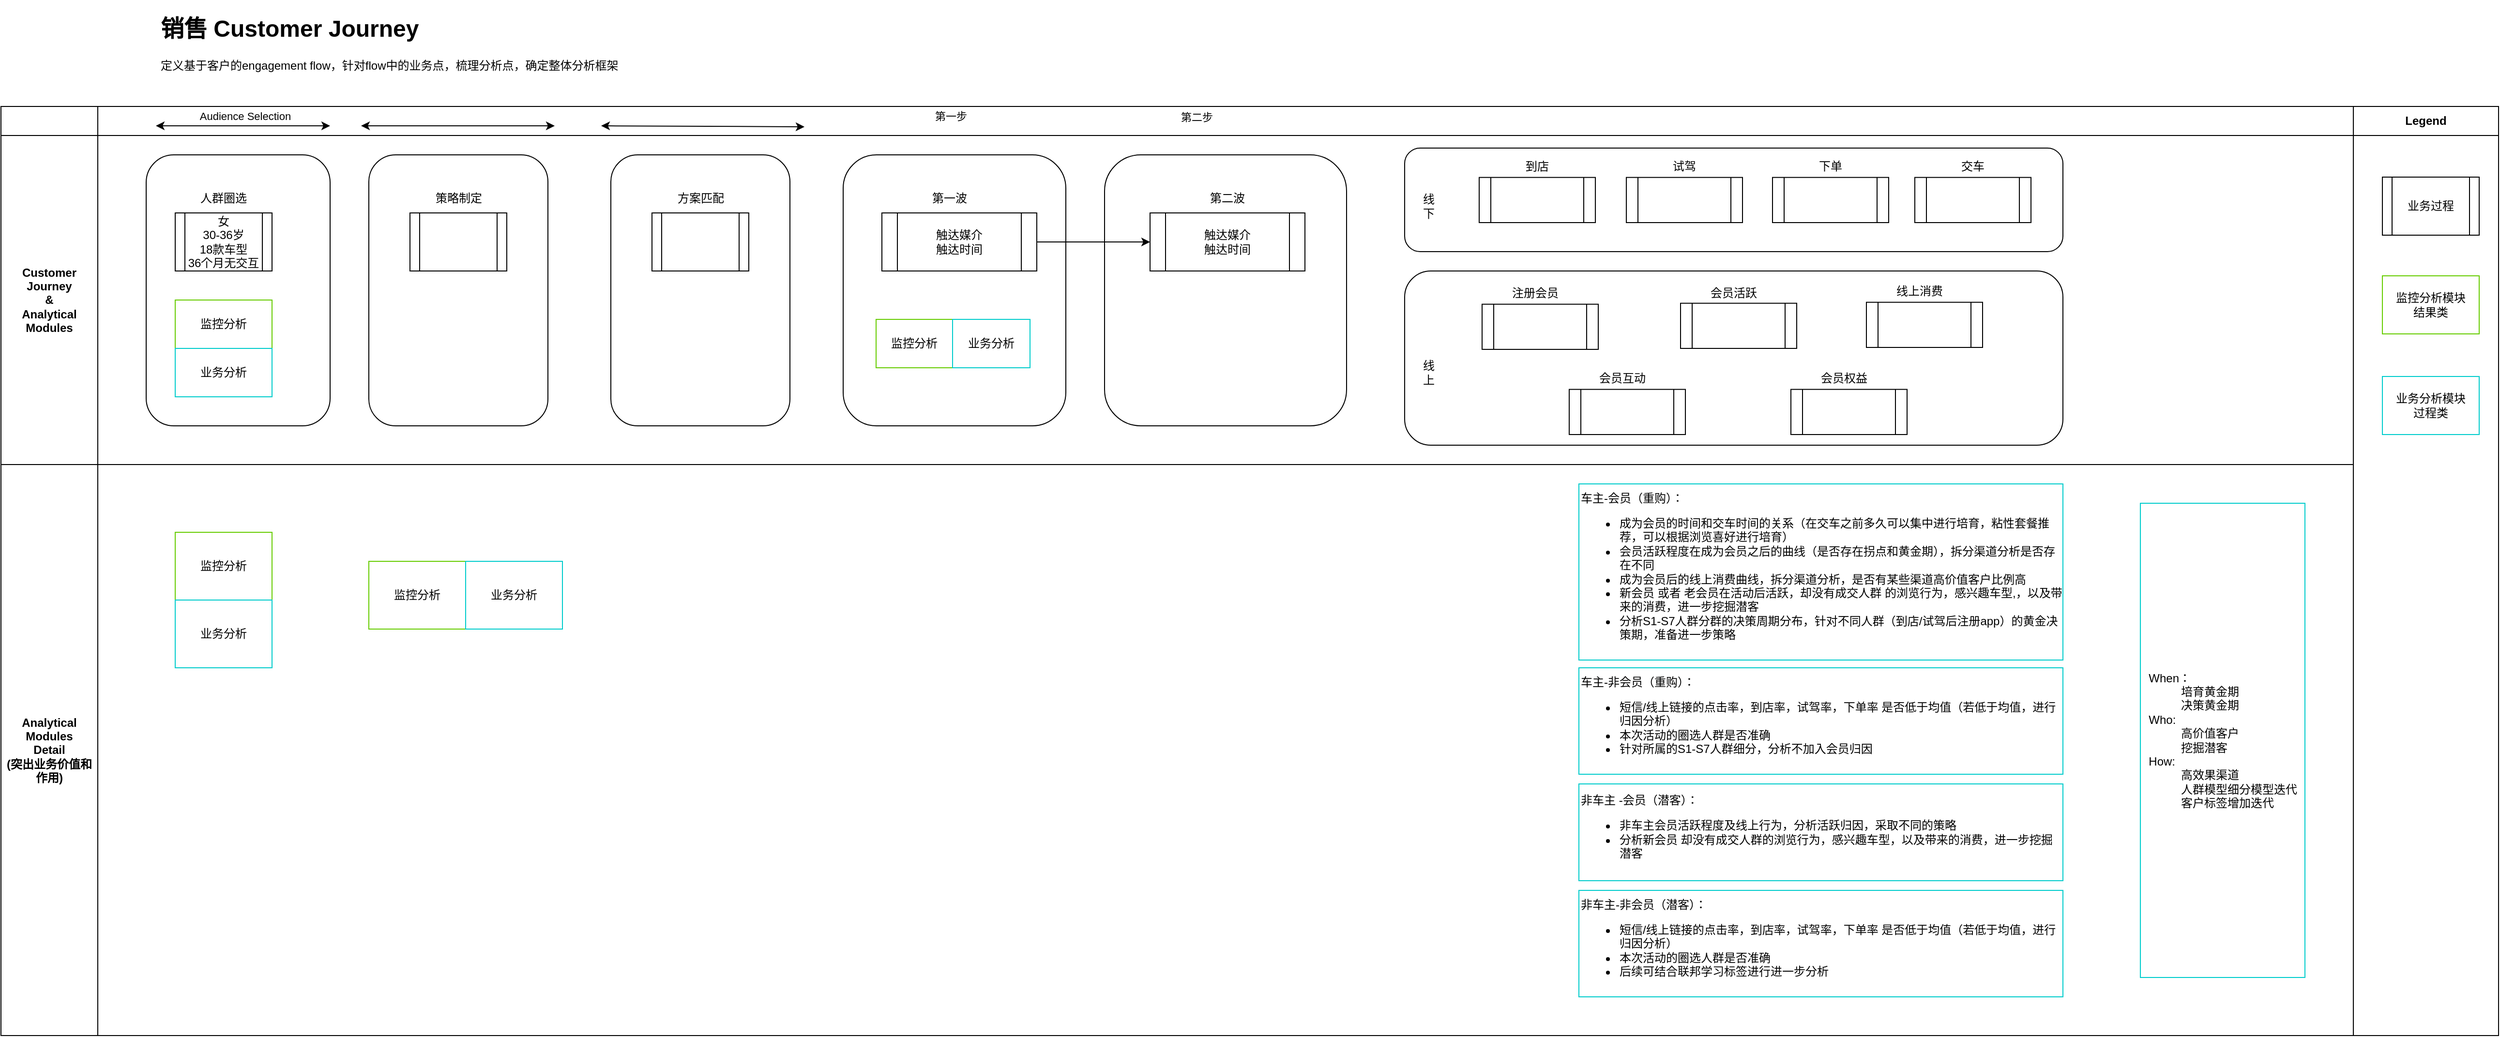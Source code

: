 <mxfile version="20.3.0" type="github" pages="3">
  <diagram id="NFTLbqO-WQb6DqNa27zx" name="XXX Customer Journey">
    <mxGraphModel dx="2807" dy="618" grid="1" gridSize="10" guides="1" tooltips="1" connect="1" arrows="1" fold="1" page="1" pageScale="1" pageWidth="1654" pageHeight="1169" math="0" shadow="0">
      <root>
        <mxCell id="0" />
        <mxCell id="1" parent="0" />
        <mxCell id="ck5TydxHsIJJEnThvY5n-50" value="" style="shape=table;html=1;whiteSpace=wrap;startSize=0;container=1;collapsible=0;childLayout=tableLayout;strokeColor=#000000;fillColor=none;" parent="1" vertex="1">
          <mxGeometry x="-150" y="110" width="2580" height="960" as="geometry" />
        </mxCell>
        <mxCell id="ck5TydxHsIJJEnThvY5n-51" value="" style="shape=tableRow;horizontal=0;startSize=0;swimlaneHead=0;swimlaneBody=0;top=0;left=0;bottom=0;right=0;collapsible=0;dropTarget=0;fillColor=none;points=[[0,0.5],[1,0.5]];portConstraint=eastwest;strokeColor=#000000;" parent="ck5TydxHsIJJEnThvY5n-50" vertex="1">
          <mxGeometry width="2580" height="30" as="geometry" />
        </mxCell>
        <mxCell id="ck5TydxHsIJJEnThvY5n-52" value="" style="shape=partialRectangle;html=1;whiteSpace=wrap;connectable=0;fillColor=none;top=0;left=0;bottom=0;right=0;overflow=hidden;strokeColor=#000000;" parent="ck5TydxHsIJJEnThvY5n-51" vertex="1">
          <mxGeometry width="100" height="30" as="geometry">
            <mxRectangle width="100" height="30" as="alternateBounds" />
          </mxGeometry>
        </mxCell>
        <mxCell id="ck5TydxHsIJJEnThvY5n-53" value="" style="shape=partialRectangle;html=1;whiteSpace=wrap;connectable=0;fillColor=none;top=0;left=0;bottom=0;right=0;overflow=hidden;strokeColor=#000000;" parent="ck5TydxHsIJJEnThvY5n-51" vertex="1">
          <mxGeometry x="100" width="2330" height="30" as="geometry">
            <mxRectangle width="2330" height="30" as="alternateBounds" />
          </mxGeometry>
        </mxCell>
        <mxCell id="ck5TydxHsIJJEnThvY5n-54" value="&lt;b style=&quot;text-align: left;&quot;&gt;Legend&lt;/b&gt;" style="shape=partialRectangle;html=1;whiteSpace=wrap;connectable=0;fillColor=none;top=0;left=0;bottom=0;right=0;overflow=hidden;strokeColor=#000000;" parent="ck5TydxHsIJJEnThvY5n-51" vertex="1">
          <mxGeometry x="2430" width="150" height="30" as="geometry">
            <mxRectangle width="150" height="30" as="alternateBounds" />
          </mxGeometry>
        </mxCell>
        <mxCell id="ck5TydxHsIJJEnThvY5n-55" value="" style="shape=tableRow;horizontal=0;startSize=0;swimlaneHead=0;swimlaneBody=0;top=0;left=0;bottom=0;right=0;collapsible=0;dropTarget=0;fillColor=none;points=[[0,0.5],[1,0.5]];portConstraint=eastwest;strokeColor=#000000;" parent="ck5TydxHsIJJEnThvY5n-50" vertex="1">
          <mxGeometry y="30" width="2580" height="340" as="geometry" />
        </mxCell>
        <mxCell id="ck5TydxHsIJJEnThvY5n-56" value="&lt;b&gt;Customer Journey&lt;br&gt;&amp;amp;&lt;br&gt;Analytical Modules&lt;br&gt;&lt;/b&gt;" style="shape=partialRectangle;html=1;whiteSpace=wrap;connectable=0;fillColor=none;top=0;left=0;bottom=0;right=0;overflow=hidden;strokeColor=#000000;" parent="ck5TydxHsIJJEnThvY5n-55" vertex="1">
          <mxGeometry width="100" height="340" as="geometry">
            <mxRectangle width="100" height="340" as="alternateBounds" />
          </mxGeometry>
        </mxCell>
        <mxCell id="ck5TydxHsIJJEnThvY5n-57" value="" style="shape=partialRectangle;html=1;whiteSpace=wrap;connectable=0;fillColor=none;top=0;left=0;bottom=0;right=0;overflow=hidden;strokeColor=#000000;" parent="ck5TydxHsIJJEnThvY5n-55" vertex="1">
          <mxGeometry x="100" width="2330" height="340" as="geometry">
            <mxRectangle width="2330" height="340" as="alternateBounds" />
          </mxGeometry>
        </mxCell>
        <mxCell id="ck5TydxHsIJJEnThvY5n-58" value="" style="shape=partialRectangle;html=1;whiteSpace=wrap;connectable=0;fillColor=none;top=0;left=0;bottom=0;right=0;overflow=hidden;strokeColor=#000000;rowspan=2;colspan=1;" parent="ck5TydxHsIJJEnThvY5n-55" vertex="1">
          <mxGeometry x="2430" width="150" height="930" as="geometry">
            <mxRectangle width="150" height="340" as="alternateBounds" />
          </mxGeometry>
        </mxCell>
        <mxCell id="ck5TydxHsIJJEnThvY5n-59" value="" style="shape=tableRow;horizontal=0;startSize=0;swimlaneHead=0;swimlaneBody=0;top=0;left=0;bottom=0;right=0;collapsible=0;dropTarget=0;fillColor=none;points=[[0,0.5],[1,0.5]];portConstraint=eastwest;strokeColor=#000000;" parent="ck5TydxHsIJJEnThvY5n-50" vertex="1">
          <mxGeometry y="370" width="2580" height="590" as="geometry" />
        </mxCell>
        <mxCell id="ck5TydxHsIJJEnThvY5n-60" value="&lt;b&gt;Analytical Modules&lt;br&gt;Detail&lt;br&gt;(突出业务价值和作用)&lt;br&gt;&lt;/b&gt;" style="shape=partialRectangle;html=1;whiteSpace=wrap;connectable=0;fillColor=none;top=0;left=0;bottom=0;right=0;overflow=hidden;strokeColor=#000000;" parent="ck5TydxHsIJJEnThvY5n-59" vertex="1">
          <mxGeometry width="100" height="590" as="geometry">
            <mxRectangle width="100" height="590" as="alternateBounds" />
          </mxGeometry>
        </mxCell>
        <mxCell id="ck5TydxHsIJJEnThvY5n-61" value="" style="shape=partialRectangle;html=1;whiteSpace=wrap;connectable=0;fillColor=none;top=0;left=0;bottom=0;right=0;overflow=hidden;strokeColor=#000000;" parent="ck5TydxHsIJJEnThvY5n-59" vertex="1">
          <mxGeometry x="100" width="2330" height="590" as="geometry">
            <mxRectangle width="2330" height="590" as="alternateBounds" />
          </mxGeometry>
        </mxCell>
        <mxCell id="ck5TydxHsIJJEnThvY5n-62" value="" style="shape=partialRectangle;html=1;whiteSpace=wrap;connectable=0;fillColor=none;top=0;left=0;bottom=0;right=0;overflow=hidden;pointerEvents=1;strokeColor=#000000;" parent="ck5TydxHsIJJEnThvY5n-59" vertex="1" visible="0">
          <mxGeometry x="2430" width="150" height="590" as="geometry">
            <mxRectangle width="150" height="590" as="alternateBounds" />
          </mxGeometry>
        </mxCell>
        <mxCell id="CvH_J8DFizbyk-mOEBhl-1" value="&lt;h1&gt;销售 Customer Journey&lt;/h1&gt;&lt;p&gt;定义基于客户的engagement flow，针对flow中的业务点，梳理分析点，确定整体分析框架&lt;/p&gt;" style="text;html=1;strokeColor=none;fillColor=none;spacing=5;spacingTop=-20;whiteSpace=wrap;overflow=hidden;rounded=0;" parent="1" vertex="1">
          <mxGeometry x="10" y="10" width="1150" height="80" as="geometry" />
        </mxCell>
        <mxCell id="ck5TydxHsIJJEnThvY5n-1" value="" style="rounded=1;whiteSpace=wrap;html=1;fillColor=none;" parent="1" vertex="1">
          <mxGeometry y="160" width="190" height="280" as="geometry" />
        </mxCell>
        <mxCell id="ck5TydxHsIJJEnThvY5n-2" value="" style="endArrow=classic;startArrow=classic;html=1;rounded=0;" parent="1" edge="1">
          <mxGeometry width="50" height="50" relative="1" as="geometry">
            <mxPoint x="222" y="130" as="sourcePoint" />
            <mxPoint x="422" y="130" as="targetPoint" />
          </mxGeometry>
        </mxCell>
        <mxCell id="ck5TydxHsIJJEnThvY5n-5" value="第一步" style="edgeLabel;html=1;align=center;verticalAlign=middle;resizable=0;points=[];" parent="ck5TydxHsIJJEnThvY5n-2" vertex="1" connectable="0">
          <mxGeometry x="0.118" y="2" relative="1" as="geometry">
            <mxPoint x="497" y="-8" as="offset" />
          </mxGeometry>
        </mxCell>
        <mxCell id="ck5TydxHsIJJEnThvY5n-6" value="" style="endArrow=classic;startArrow=classic;html=1;rounded=0;" parent="1" edge="1">
          <mxGeometry width="50" height="50" relative="1" as="geometry">
            <mxPoint x="10" y="130.0" as="sourcePoint" />
            <mxPoint x="190" y="130" as="targetPoint" />
          </mxGeometry>
        </mxCell>
        <mxCell id="ck5TydxHsIJJEnThvY5n-7" value="Audience Selection" style="edgeLabel;html=1;align=center;verticalAlign=middle;resizable=0;points=[];" parent="ck5TydxHsIJJEnThvY5n-6" vertex="1" connectable="0">
          <mxGeometry x="0.118" y="2" relative="1" as="geometry">
            <mxPoint x="-9" y="-8" as="offset" />
          </mxGeometry>
        </mxCell>
        <mxCell id="ck5TydxHsIJJEnThvY5n-9" value="监控分析" style="text;html=1;strokeColor=#66CC00;fillColor=none;align=center;verticalAlign=middle;whiteSpace=wrap;rounded=0;" parent="1" vertex="1">
          <mxGeometry x="30" y="310" width="100" height="50" as="geometry" />
        </mxCell>
        <mxCell id="ck5TydxHsIJJEnThvY5n-13" value="业务分析" style="text;html=1;strokeColor=#00CCCC;fillColor=none;align=center;verticalAlign=middle;whiteSpace=wrap;rounded=0;" parent="1" vertex="1">
          <mxGeometry x="30" y="360" width="100" height="50" as="geometry" />
        </mxCell>
        <mxCell id="ck5TydxHsIJJEnThvY5n-16" value="" style="group" parent="1" vertex="1" connectable="0">
          <mxGeometry x="30" y="190" width="100" height="90" as="geometry" />
        </mxCell>
        <mxCell id="ck5TydxHsIJJEnThvY5n-14" value="女&lt;br&gt;30-36岁&lt;br&gt;18款车型&lt;br&gt;36个月无交互" style="shape=process;whiteSpace=wrap;html=1;backgroundOutline=1;" parent="ck5TydxHsIJJEnThvY5n-16" vertex="1">
          <mxGeometry y="30" width="100" height="60" as="geometry" />
        </mxCell>
        <mxCell id="ck5TydxHsIJJEnThvY5n-15" value="人群圈选" style="text;html=1;strokeColor=none;fillColor=none;align=center;verticalAlign=middle;whiteSpace=wrap;rounded=0;" parent="ck5TydxHsIJJEnThvY5n-16" vertex="1">
          <mxGeometry x="20" width="60" height="30" as="geometry" />
        </mxCell>
        <mxCell id="ck5TydxHsIJJEnThvY5n-17" value="" style="rounded=1;whiteSpace=wrap;html=1;strokeColor=#000000;fillColor=none;" parent="1" vertex="1">
          <mxGeometry x="720" y="160" width="230" height="280" as="geometry" />
        </mxCell>
        <mxCell id="ck5TydxHsIJJEnThvY5n-23" value="" style="group" parent="1" vertex="1" connectable="0">
          <mxGeometry x="750" y="190" width="160" height="90" as="geometry" />
        </mxCell>
        <mxCell id="ck5TydxHsIJJEnThvY5n-18" value="触达媒介&lt;br&gt;触达时间" style="shape=process;whiteSpace=wrap;html=1;backgroundOutline=1;strokeColor=#000000;fillColor=none;" parent="ck5TydxHsIJJEnThvY5n-23" vertex="1">
          <mxGeometry x="10" y="30" width="160" height="60" as="geometry" />
        </mxCell>
        <mxCell id="ck5TydxHsIJJEnThvY5n-22" value="第一波" style="text;html=1;strokeColor=none;fillColor=none;align=center;verticalAlign=middle;whiteSpace=wrap;rounded=0;" parent="ck5TydxHsIJJEnThvY5n-23" vertex="1">
          <mxGeometry x="57.143" width="45.714" height="30" as="geometry" />
        </mxCell>
        <mxCell id="ck5TydxHsIJJEnThvY5n-32" value="监控分析" style="text;html=1;strokeColor=#66CC00;fillColor=none;align=center;verticalAlign=middle;whiteSpace=wrap;rounded=0;" parent="1" vertex="1">
          <mxGeometry x="754" y="330" width="79" height="50" as="geometry" />
        </mxCell>
        <mxCell id="ck5TydxHsIJJEnThvY5n-33" value="业务分析" style="text;html=1;strokeColor=#00CCCC;fillColor=none;align=center;verticalAlign=middle;whiteSpace=wrap;rounded=0;" parent="1" vertex="1">
          <mxGeometry x="833" y="330" width="80" height="50" as="geometry" />
        </mxCell>
        <mxCell id="ck5TydxHsIJJEnThvY5n-64" value="监控分析" style="text;html=1;strokeColor=#66CC00;fillColor=none;align=center;verticalAlign=middle;whiteSpace=wrap;rounded=0;" parent="1" vertex="1">
          <mxGeometry x="30" y="550" width="100" height="70" as="geometry" />
        </mxCell>
        <mxCell id="ck5TydxHsIJJEnThvY5n-65" value="业务分析" style="text;html=1;strokeColor=#00CCCC;fillColor=none;align=center;verticalAlign=middle;whiteSpace=wrap;rounded=0;" parent="1" vertex="1">
          <mxGeometry x="30" y="620" width="100" height="70" as="geometry" />
        </mxCell>
        <mxCell id="ck5TydxHsIJJEnThvY5n-66" value="监控分析" style="text;html=1;strokeColor=#66CC00;fillColor=none;align=center;verticalAlign=middle;whiteSpace=wrap;rounded=0;" parent="1" vertex="1">
          <mxGeometry x="230" y="580" width="100" height="70" as="geometry" />
        </mxCell>
        <mxCell id="ck5TydxHsIJJEnThvY5n-67" value="业务分析" style="text;html=1;strokeColor=#00CCCC;fillColor=none;align=center;verticalAlign=middle;whiteSpace=wrap;rounded=0;" parent="1" vertex="1">
          <mxGeometry x="330" y="580" width="100" height="70" as="geometry" />
        </mxCell>
        <mxCell id="pwChOn__jn3sr3UGAWhn-2" value="" style="rounded=1;whiteSpace=wrap;html=1;strokeColor=#000000;fillColor=none;" vertex="1" parent="1">
          <mxGeometry x="1300" y="153" width="680" height="107" as="geometry" />
        </mxCell>
        <mxCell id="pwChOn__jn3sr3UGAWhn-3" value="&#xa;&#xa;&#xa;" style="group" vertex="1" connectable="0" parent="1">
          <mxGeometry x="1377" y="160" width="120" height="70" as="geometry" />
        </mxCell>
        <mxCell id="pwChOn__jn3sr3UGAWhn-4" value="&lt;br&gt;&lt;br&gt;&lt;br&gt;&lt;br&gt;&lt;br&gt;&lt;br&gt;&lt;br&gt;&lt;br&gt;" style="shape=process;whiteSpace=wrap;html=1;backgroundOutline=1;strokeColor=#000000;fillColor=none;" vertex="1" parent="pwChOn__jn3sr3UGAWhn-3">
          <mxGeometry y="23.333" width="120" height="46.667" as="geometry" />
        </mxCell>
        <mxCell id="pwChOn__jn3sr3UGAWhn-5" value="到店" style="text;html=1;strokeColor=none;fillColor=none;align=center;verticalAlign=middle;whiteSpace=wrap;rounded=0;" vertex="1" parent="pwChOn__jn3sr3UGAWhn-3">
          <mxGeometry x="42.857" width="34.286" height="23.333" as="geometry" />
        </mxCell>
        <mxCell id="pwChOn__jn3sr3UGAWhn-6" value="" style="rounded=1;whiteSpace=wrap;html=1;strokeColor=#000000;fillColor=none;" vertex="1" parent="1">
          <mxGeometry x="990" y="160" width="250" height="280" as="geometry" />
        </mxCell>
        <mxCell id="pwChOn__jn3sr3UGAWhn-7" value="" style="endArrow=classic;startArrow=classic;html=1;rounded=0;" edge="1" parent="1">
          <mxGeometry width="50" height="50" relative="1" as="geometry">
            <mxPoint x="470" y="130" as="sourcePoint" />
            <mxPoint x="680" y="131" as="targetPoint" />
          </mxGeometry>
        </mxCell>
        <mxCell id="pwChOn__jn3sr3UGAWhn-8" value="第二步" style="edgeLabel;html=1;align=center;verticalAlign=middle;resizable=0;points=[];" vertex="1" connectable="0" parent="pwChOn__jn3sr3UGAWhn-7">
          <mxGeometry x="0.118" y="2" relative="1" as="geometry">
            <mxPoint x="497" y="-8" as="offset" />
          </mxGeometry>
        </mxCell>
        <mxCell id="pwChOn__jn3sr3UGAWhn-9" value="" style="group" vertex="1" connectable="0" parent="1">
          <mxGeometry x="1037" y="190" width="160" height="90" as="geometry" />
        </mxCell>
        <mxCell id="pwChOn__jn3sr3UGAWhn-10" value="触达媒介&lt;br&gt;触达时间" style="shape=process;whiteSpace=wrap;html=1;backgroundOutline=1;strokeColor=#000000;fillColor=none;" vertex="1" parent="pwChOn__jn3sr3UGAWhn-9">
          <mxGeometry y="30" width="160" height="60" as="geometry" />
        </mxCell>
        <mxCell id="pwChOn__jn3sr3UGAWhn-11" value="第二波" style="text;html=1;strokeColor=none;fillColor=none;align=center;verticalAlign=middle;whiteSpace=wrap;rounded=0;" vertex="1" parent="pwChOn__jn3sr3UGAWhn-9">
          <mxGeometry x="57.143" width="45.714" height="30" as="geometry" />
        </mxCell>
        <mxCell id="pwChOn__jn3sr3UGAWhn-12" style="edgeStyle=orthogonalEdgeStyle;rounded=0;orthogonalLoop=1;jettySize=auto;html=1;entryX=0;entryY=0.5;entryDx=0;entryDy=0;" edge="1" parent="1" source="ck5TydxHsIJJEnThvY5n-18" target="pwChOn__jn3sr3UGAWhn-10">
          <mxGeometry relative="1" as="geometry" />
        </mxCell>
        <mxCell id="pwChOn__jn3sr3UGAWhn-13" value="" style="group" vertex="1" connectable="0" parent="1">
          <mxGeometry x="1529" y="160" width="120" height="70" as="geometry" />
        </mxCell>
        <mxCell id="pwChOn__jn3sr3UGAWhn-14" value="&lt;br&gt;&lt;br&gt;&lt;br&gt;&lt;br&gt;&lt;br&gt;&lt;br&gt;&lt;br&gt;&lt;br&gt;" style="shape=process;whiteSpace=wrap;html=1;backgroundOutline=1;strokeColor=#000000;fillColor=none;" vertex="1" parent="pwChOn__jn3sr3UGAWhn-13">
          <mxGeometry y="23.333" width="120" height="46.667" as="geometry" />
        </mxCell>
        <mxCell id="pwChOn__jn3sr3UGAWhn-15" value="试驾" style="text;html=1;strokeColor=none;fillColor=none;align=center;verticalAlign=middle;whiteSpace=wrap;rounded=0;" vertex="1" parent="pwChOn__jn3sr3UGAWhn-13">
          <mxGeometry x="42.857" width="34.286" height="23.333" as="geometry" />
        </mxCell>
        <mxCell id="pwChOn__jn3sr3UGAWhn-16" value="" style="group" vertex="1" connectable="0" parent="1">
          <mxGeometry x="1680" y="160" width="120" height="70" as="geometry" />
        </mxCell>
        <mxCell id="pwChOn__jn3sr3UGAWhn-17" value="&lt;br&gt;&lt;br&gt;&lt;br&gt;&lt;br&gt;&lt;br&gt;&lt;br&gt;&lt;br&gt;&lt;br&gt;" style="shape=process;whiteSpace=wrap;html=1;backgroundOutline=1;strokeColor=#000000;fillColor=none;" vertex="1" parent="pwChOn__jn3sr3UGAWhn-16">
          <mxGeometry y="23.333" width="120" height="46.667" as="geometry" />
        </mxCell>
        <mxCell id="pwChOn__jn3sr3UGAWhn-18" value="下单" style="text;html=1;strokeColor=none;fillColor=none;align=center;verticalAlign=middle;whiteSpace=wrap;rounded=0;" vertex="1" parent="pwChOn__jn3sr3UGAWhn-16">
          <mxGeometry x="42.857" width="34.286" height="23.333" as="geometry" />
        </mxCell>
        <mxCell id="pwChOn__jn3sr3UGAWhn-19" value="" style="group" vertex="1" connectable="0" parent="1">
          <mxGeometry x="1827" y="160" width="120" height="70" as="geometry" />
        </mxCell>
        <mxCell id="pwChOn__jn3sr3UGAWhn-20" value="&lt;br&gt;&lt;br&gt;&lt;br&gt;&lt;br&gt;&lt;br&gt;&lt;br&gt;&lt;br&gt;&lt;br&gt;" style="shape=process;whiteSpace=wrap;html=1;backgroundOutline=1;strokeColor=#000000;fillColor=none;" vertex="1" parent="pwChOn__jn3sr3UGAWhn-19">
          <mxGeometry y="23.333" width="120" height="46.667" as="geometry" />
        </mxCell>
        <mxCell id="pwChOn__jn3sr3UGAWhn-21" value="交车" style="text;html=1;strokeColor=none;fillColor=none;align=center;verticalAlign=middle;whiteSpace=wrap;rounded=0;" vertex="1" parent="pwChOn__jn3sr3UGAWhn-19">
          <mxGeometry x="42.857" width="34.286" height="23.333" as="geometry" />
        </mxCell>
        <mxCell id="pwChOn__jn3sr3UGAWhn-22" value="" style="rounded=1;whiteSpace=wrap;html=1;strokeColor=#000000;fillColor=none;" vertex="1" parent="1">
          <mxGeometry x="1300" y="280" width="680" height="180" as="geometry" />
        </mxCell>
        <mxCell id="dMPuBpF7EYoad8hvQ-Gc-1" value="线&lt;br&gt;下" style="text;html=1;strokeColor=none;fillColor=none;align=center;verticalAlign=middle;whiteSpace=wrap;rounded=0;" vertex="1" parent="1">
          <mxGeometry x="1310" y="173" width="30" height="80" as="geometry" />
        </mxCell>
        <mxCell id="dMPuBpF7EYoad8hvQ-Gc-2" value="线&lt;br&gt;上" style="text;html=1;strokeColor=none;fillColor=none;align=center;verticalAlign=middle;whiteSpace=wrap;rounded=0;" vertex="1" parent="1">
          <mxGeometry x="1310" y="345" width="30" height="80" as="geometry" />
        </mxCell>
        <mxCell id="dMPuBpF7EYoad8hvQ-Gc-3" value="" style="group" vertex="1" connectable="0" parent="1">
          <mxGeometry x="1380" y="291" width="120" height="70" as="geometry" />
        </mxCell>
        <mxCell id="dMPuBpF7EYoad8hvQ-Gc-4" value="&lt;br&gt;&lt;br&gt;&lt;br&gt;&lt;br&gt;&lt;br&gt;&lt;br&gt;&lt;br&gt;&lt;br&gt;" style="shape=process;whiteSpace=wrap;html=1;backgroundOutline=1;strokeColor=#000000;fillColor=none;" vertex="1" parent="dMPuBpF7EYoad8hvQ-Gc-3">
          <mxGeometry y="23.333" width="120" height="46.667" as="geometry" />
        </mxCell>
        <mxCell id="dMPuBpF7EYoad8hvQ-Gc-5" value="注册会员" style="text;html=1;strokeColor=none;fillColor=none;align=center;verticalAlign=middle;whiteSpace=wrap;rounded=0;" vertex="1" parent="dMPuBpF7EYoad8hvQ-Gc-3">
          <mxGeometry x="30" width="50" height="23.33" as="geometry" />
        </mxCell>
        <mxCell id="dMPuBpF7EYoad8hvQ-Gc-6" value="" style="group" vertex="1" connectable="0" parent="1">
          <mxGeometry x="1585" y="291" width="120" height="70" as="geometry" />
        </mxCell>
        <mxCell id="dMPuBpF7EYoad8hvQ-Gc-7" value="&lt;br&gt;&lt;br&gt;&lt;br&gt;&lt;br&gt;&lt;br&gt;&lt;br&gt;&lt;br&gt;&lt;br&gt;" style="shape=process;whiteSpace=wrap;html=1;backgroundOutline=1;strokeColor=#000000;fillColor=none;" vertex="1" parent="dMPuBpF7EYoad8hvQ-Gc-6">
          <mxGeometry y="22.333" width="120" height="46.667" as="geometry" />
        </mxCell>
        <mxCell id="dMPuBpF7EYoad8hvQ-Gc-8" value="会员活跃" style="text;html=1;strokeColor=none;fillColor=none;align=center;verticalAlign=middle;whiteSpace=wrap;rounded=0;" vertex="1" parent="dMPuBpF7EYoad8hvQ-Gc-6">
          <mxGeometry x="30" width="50" height="23.33" as="geometry" />
        </mxCell>
        <mxCell id="dMPuBpF7EYoad8hvQ-Gc-9" value="" style="group" vertex="1" connectable="0" parent="1">
          <mxGeometry x="1777" y="289" width="120" height="70" as="geometry" />
        </mxCell>
        <mxCell id="dMPuBpF7EYoad8hvQ-Gc-10" value="&lt;br&gt;&lt;br&gt;&lt;br&gt;&lt;br&gt;&lt;br&gt;&lt;br&gt;&lt;br&gt;&lt;br&gt;" style="shape=process;whiteSpace=wrap;html=1;backgroundOutline=1;strokeColor=#000000;fillColor=none;" vertex="1" parent="dMPuBpF7EYoad8hvQ-Gc-9">
          <mxGeometry y="23.333" width="120" height="46.667" as="geometry" />
        </mxCell>
        <mxCell id="dMPuBpF7EYoad8hvQ-Gc-11" value="线上消费" style="text;html=1;strokeColor=none;fillColor=none;align=center;verticalAlign=middle;whiteSpace=wrap;rounded=0;" vertex="1" parent="dMPuBpF7EYoad8hvQ-Gc-9">
          <mxGeometry x="30" width="50" height="23.33" as="geometry" />
        </mxCell>
        <mxCell id="dMPuBpF7EYoad8hvQ-Gc-12" value="" style="group" vertex="1" connectable="0" parent="1">
          <mxGeometry x="1470" y="379" width="120" height="70" as="geometry" />
        </mxCell>
        <mxCell id="dMPuBpF7EYoad8hvQ-Gc-13" value="&lt;br&gt;&lt;br&gt;&lt;br&gt;&lt;br&gt;&lt;br&gt;&lt;br&gt;&lt;br&gt;&lt;br&gt;" style="shape=process;whiteSpace=wrap;html=1;backgroundOutline=1;strokeColor=#000000;fillColor=none;" vertex="1" parent="dMPuBpF7EYoad8hvQ-Gc-12">
          <mxGeometry y="23.333" width="120" height="46.667" as="geometry" />
        </mxCell>
        <mxCell id="dMPuBpF7EYoad8hvQ-Gc-14" value="会员互动" style="text;html=1;strokeColor=none;fillColor=none;align=center;verticalAlign=middle;whiteSpace=wrap;rounded=0;" vertex="1" parent="dMPuBpF7EYoad8hvQ-Gc-12">
          <mxGeometry x="30" width="50" height="23.33" as="geometry" />
        </mxCell>
        <mxCell id="dMPuBpF7EYoad8hvQ-Gc-15" value="" style="group" vertex="1" connectable="0" parent="1">
          <mxGeometry x="1699" y="379" width="120" height="70" as="geometry" />
        </mxCell>
        <mxCell id="dMPuBpF7EYoad8hvQ-Gc-16" value="&lt;br&gt;&lt;br&gt;&lt;br&gt;&lt;br&gt;&lt;br&gt;&lt;br&gt;&lt;br&gt;&lt;br&gt;" style="shape=process;whiteSpace=wrap;html=1;backgroundOutline=1;strokeColor=#000000;fillColor=none;" vertex="1" parent="dMPuBpF7EYoad8hvQ-Gc-15">
          <mxGeometry y="23.333" width="120" height="46.667" as="geometry" />
        </mxCell>
        <mxCell id="dMPuBpF7EYoad8hvQ-Gc-17" value="会员权益" style="text;html=1;strokeColor=none;fillColor=none;align=center;verticalAlign=middle;whiteSpace=wrap;rounded=0;" vertex="1" parent="dMPuBpF7EYoad8hvQ-Gc-15">
          <mxGeometry x="30" width="50" height="23.33" as="geometry" />
        </mxCell>
        <mxCell id="dMPuBpF7EYoad8hvQ-Gc-18" value="" style="rounded=1;whiteSpace=wrap;html=1;strokeColor=#000000;fillColor=none;" vertex="1" parent="1">
          <mxGeometry x="230" y="160" width="185" height="280" as="geometry" />
        </mxCell>
        <mxCell id="dMPuBpF7EYoad8hvQ-Gc-19" value="" style="group" vertex="1" connectable="0" parent="1">
          <mxGeometry x="272.5" y="190" width="100" height="90" as="geometry" />
        </mxCell>
        <mxCell id="dMPuBpF7EYoad8hvQ-Gc-20" value="" style="shape=process;whiteSpace=wrap;html=1;backgroundOutline=1;" vertex="1" parent="dMPuBpF7EYoad8hvQ-Gc-19">
          <mxGeometry y="30" width="100" height="60" as="geometry" />
        </mxCell>
        <mxCell id="dMPuBpF7EYoad8hvQ-Gc-21" value="策略制定" style="text;html=1;strokeColor=none;fillColor=none;align=center;verticalAlign=middle;whiteSpace=wrap;rounded=0;" vertex="1" parent="dMPuBpF7EYoad8hvQ-Gc-19">
          <mxGeometry x="20" width="60" height="30" as="geometry" />
        </mxCell>
        <mxCell id="dMPuBpF7EYoad8hvQ-Gc-22" value="" style="rounded=1;whiteSpace=wrap;html=1;strokeColor=#000000;fillColor=none;" vertex="1" parent="1">
          <mxGeometry x="480" y="160" width="185" height="280" as="geometry" />
        </mxCell>
        <mxCell id="dMPuBpF7EYoad8hvQ-Gc-23" value="" style="group" vertex="1" connectable="0" parent="1">
          <mxGeometry x="522.5" y="190" width="100" height="90" as="geometry" />
        </mxCell>
        <mxCell id="dMPuBpF7EYoad8hvQ-Gc-24" value="" style="shape=process;whiteSpace=wrap;html=1;backgroundOutline=1;" vertex="1" parent="dMPuBpF7EYoad8hvQ-Gc-23">
          <mxGeometry y="30" width="100" height="60" as="geometry" />
        </mxCell>
        <mxCell id="dMPuBpF7EYoad8hvQ-Gc-25" value="方案匹配" style="text;html=1;strokeColor=none;fillColor=none;align=center;verticalAlign=middle;whiteSpace=wrap;rounded=0;" vertex="1" parent="dMPuBpF7EYoad8hvQ-Gc-23">
          <mxGeometry x="20" width="60" height="30" as="geometry" />
        </mxCell>
        <mxCell id="dMPuBpF7EYoad8hvQ-Gc-26" value="车主-会员（重购）：&lt;br&gt;&lt;ul&gt;&lt;li&gt;成为会员的时间和交车时间的关系（在交车之前多久可以集中进行培育，粘性套餐推荐，可以根据浏览喜好进行培育）&lt;/li&gt;&lt;li&gt;会员活跃程度在成为会员之后的曲线（是否存在拐点和黄金期），拆分渠道分析是否存在不同&lt;/li&gt;&lt;li&gt;成为会员后的线上消费曲线，拆分渠道分析，是否有某些渠道高价值客户比例高&lt;/li&gt;&lt;li&gt;新会员 或者 老会员在活动后活跃，却没有成交人群 的浏览行为，感兴趣车型,，以及带来的消费，进一步挖掘潜客&lt;/li&gt;&lt;li&gt;分析S1-S7人群分群的决策周期分布，针对不同人群（到店/试驾后注册app）的黄金决策期，准备进一步策略&lt;/li&gt;&lt;/ul&gt;" style="text;html=1;strokeColor=#00CCCC;fillColor=none;align=left;verticalAlign=middle;whiteSpace=wrap;rounded=0;" vertex="1" parent="1">
          <mxGeometry x="1480" y="500" width="500" height="182" as="geometry" />
        </mxCell>
        <mxCell id="dMPuBpF7EYoad8hvQ-Gc-27" value="&lt;div style=&quot;&quot;&gt;&lt;span style=&quot;background-color: initial;&quot;&gt;&amp;nbsp; When：&lt;/span&gt;&lt;/div&gt;&amp;nbsp; &amp;nbsp; &amp;nbsp; &amp;nbsp; &amp;nbsp; &amp;nbsp; 培育黄金期&lt;br&gt;&amp;nbsp; &amp;nbsp; &amp;nbsp; &amp;nbsp; &amp;nbsp; &amp;nbsp; 决策黄金期&lt;br&gt;&amp;nbsp; Who:&lt;br&gt;&amp;nbsp; &amp;nbsp; &amp;nbsp; &amp;nbsp; &amp;nbsp; &amp;nbsp; 高价值客户&lt;br&gt;&amp;nbsp; &amp;nbsp; &amp;nbsp; &amp;nbsp; &amp;nbsp; &amp;nbsp; 挖掘潜客&lt;br&gt;&amp;nbsp; How:&lt;br&gt;&amp;nbsp; &amp;nbsp; &amp;nbsp; &amp;nbsp; &amp;nbsp; &amp;nbsp; 高效果渠道&lt;br&gt;&amp;nbsp; &amp;nbsp; &amp;nbsp; &amp;nbsp; &amp;nbsp; &amp;nbsp; 人群模型细分模型迭代&lt;br&gt;&amp;nbsp; &amp;nbsp; &amp;nbsp; &amp;nbsp; &amp;nbsp; &amp;nbsp; 客户标签增加迭代&lt;br&gt;" style="text;html=1;strokeColor=#00CCCC;fillColor=none;align=left;verticalAlign=middle;whiteSpace=wrap;rounded=0;" vertex="1" parent="1">
          <mxGeometry x="2060" y="520" width="170" height="490" as="geometry" />
        </mxCell>
        <mxCell id="dMPuBpF7EYoad8hvQ-Gc-28" value="车主-非会员（重购）：&lt;br&gt;&lt;ul&gt;&lt;li&gt;短信/线上链接的点击率，到店率，试驾率，下单率 是否低于均值（若低于均值，进行归因分析）&lt;/li&gt;&lt;li&gt;本次活动的圈选人群是否准确&lt;/li&gt;&lt;li&gt;针对所属的S1-S7人群细分，分析不加入会员归因&lt;/li&gt;&lt;/ul&gt;" style="text;html=1;strokeColor=#00CCCC;fillColor=none;align=left;verticalAlign=middle;whiteSpace=wrap;rounded=0;" vertex="1" parent="1">
          <mxGeometry x="1480" y="690" width="500" height="110" as="geometry" />
        </mxCell>
        <mxCell id="dMPuBpF7EYoad8hvQ-Gc-29" value="非车主 -会员（潜客）：&lt;br&gt;&lt;ul&gt;&lt;li&gt;非车主会员活跃程度及线上行为，分析活跃归因，采取不同的策略&lt;/li&gt;&lt;li&gt;分析新会员 却没有成交人群的浏览行为，感兴趣车型，以及带来的消费，进一步挖掘潜客&lt;/li&gt;&lt;/ul&gt;" style="text;html=1;strokeColor=#00CCCC;fillColor=none;align=left;verticalAlign=middle;whiteSpace=wrap;rounded=0;" vertex="1" parent="1">
          <mxGeometry x="1480" y="810" width="500" height="100" as="geometry" />
        </mxCell>
        <mxCell id="dMPuBpF7EYoad8hvQ-Gc-30" value="非车主-非会员（潜客）：&lt;br&gt;&lt;ul&gt;&lt;li&gt;短信/线上链接的点击率，到店率，试驾率，下单率 是否低于均值（若低于均值，进行归因分析）&lt;/li&gt;&lt;li&gt;本次活动的圈选人群是否准确&lt;/li&gt;&lt;li&gt;后续可结合联邦学习标签进行进一步分析&lt;/li&gt;&lt;/ul&gt;" style="text;html=1;strokeColor=#00CCCC;fillColor=none;align=left;verticalAlign=middle;whiteSpace=wrap;rounded=0;" vertex="1" parent="1">
          <mxGeometry x="1480" y="920" width="500" height="110" as="geometry" />
        </mxCell>
        <mxCell id="dMPuBpF7EYoad8hvQ-Gc-31" value="业务过程" style="shape=process;whiteSpace=wrap;html=1;backgroundOutline=1;" vertex="1" parent="1">
          <mxGeometry x="2310" y="183" width="100" height="60" as="geometry" />
        </mxCell>
        <mxCell id="dMPuBpF7EYoad8hvQ-Gc-33" value="监控分析模块&lt;br&gt;结果类" style="text;html=1;strokeColor=#66CC00;fillColor=none;align=center;verticalAlign=middle;whiteSpace=wrap;rounded=0;" vertex="1" parent="1">
          <mxGeometry x="2310" y="285" width="100" height="60" as="geometry" />
        </mxCell>
        <mxCell id="dMPuBpF7EYoad8hvQ-Gc-35" value="业务分析模块&lt;br&gt;过程类" style="text;html=1;strokeColor=#00CCCC;fillColor=none;align=center;verticalAlign=middle;whiteSpace=wrap;rounded=0;" vertex="1" parent="1">
          <mxGeometry x="2310" y="389" width="100" height="60" as="geometry" />
        </mxCell>
      </root>
    </mxGraphModel>
  </diagram>
  <diagram id="K6xnZfSe4j9sOwhgyYzy" name="Analytical Framework">
    <mxGraphModel dx="1038" dy="556" grid="1" gridSize="10" guides="1" tooltips="1" connect="1" arrows="1" fold="1" page="1" pageScale="1" pageWidth="1169" pageHeight="827" math="0" shadow="0">
      <root>
        <mxCell id="0" />
        <mxCell id="1" parent="0" />
        <mxCell id="KYi-vEkoNcUP-nL2LZJw-1" value="&lt;h1&gt;&lt;span style=&quot;background-color: initial;&quot;&gt;Analytical Framework&lt;/span&gt;&lt;/h1&gt;&lt;h1&gt;&lt;span style=&quot;font-size: 12px; font-weight: 400;&quot;&gt;通过整合基于customer journey或业务流程的分析模块，构成的整体分析框架 - 用于持续监控，分析，通过数据结合PDCA驱动业务进化。&lt;/span&gt;&lt;/h1&gt;" style="text;html=1;strokeColor=none;fillColor=none;spacing=5;spacingTop=-20;whiteSpace=wrap;overflow=hidden;rounded=0;" parent="1" vertex="1">
          <mxGeometry x="10" y="10" width="1150" height="80" as="geometry" />
        </mxCell>
      </root>
    </mxGraphModel>
  </diagram>
  <diagram id="8ctf1y5mvRuOKWkNQPac" name="Timeline&amp;Priority">
    <mxGraphModel dx="1038" dy="556" grid="1" gridSize="10" guides="1" tooltips="1" connect="1" arrows="1" fold="1" page="1" pageScale="1" pageWidth="1169" pageHeight="827" math="0" shadow="0">
      <root>
        <mxCell id="0" />
        <mxCell id="1" parent="0" />
        <mxCell id="vF3fhDaizrPvkF8gQrGr-2" value="&lt;h1&gt;Implement Timeline and Priority&lt;/h1&gt;&lt;h1&gt;&lt;span style=&quot;font-size: 12px; font-weight: 400;&quot;&gt;开发进度&lt;/span&gt;&lt;/h1&gt;" style="text;html=1;strokeColor=none;fillColor=none;spacing=5;spacingTop=-20;whiteSpace=wrap;overflow=hidden;rounded=0;" parent="1" vertex="1">
          <mxGeometry x="20" y="20" width="1150" height="80" as="geometry" />
        </mxCell>
      </root>
    </mxGraphModel>
  </diagram>
</mxfile>
